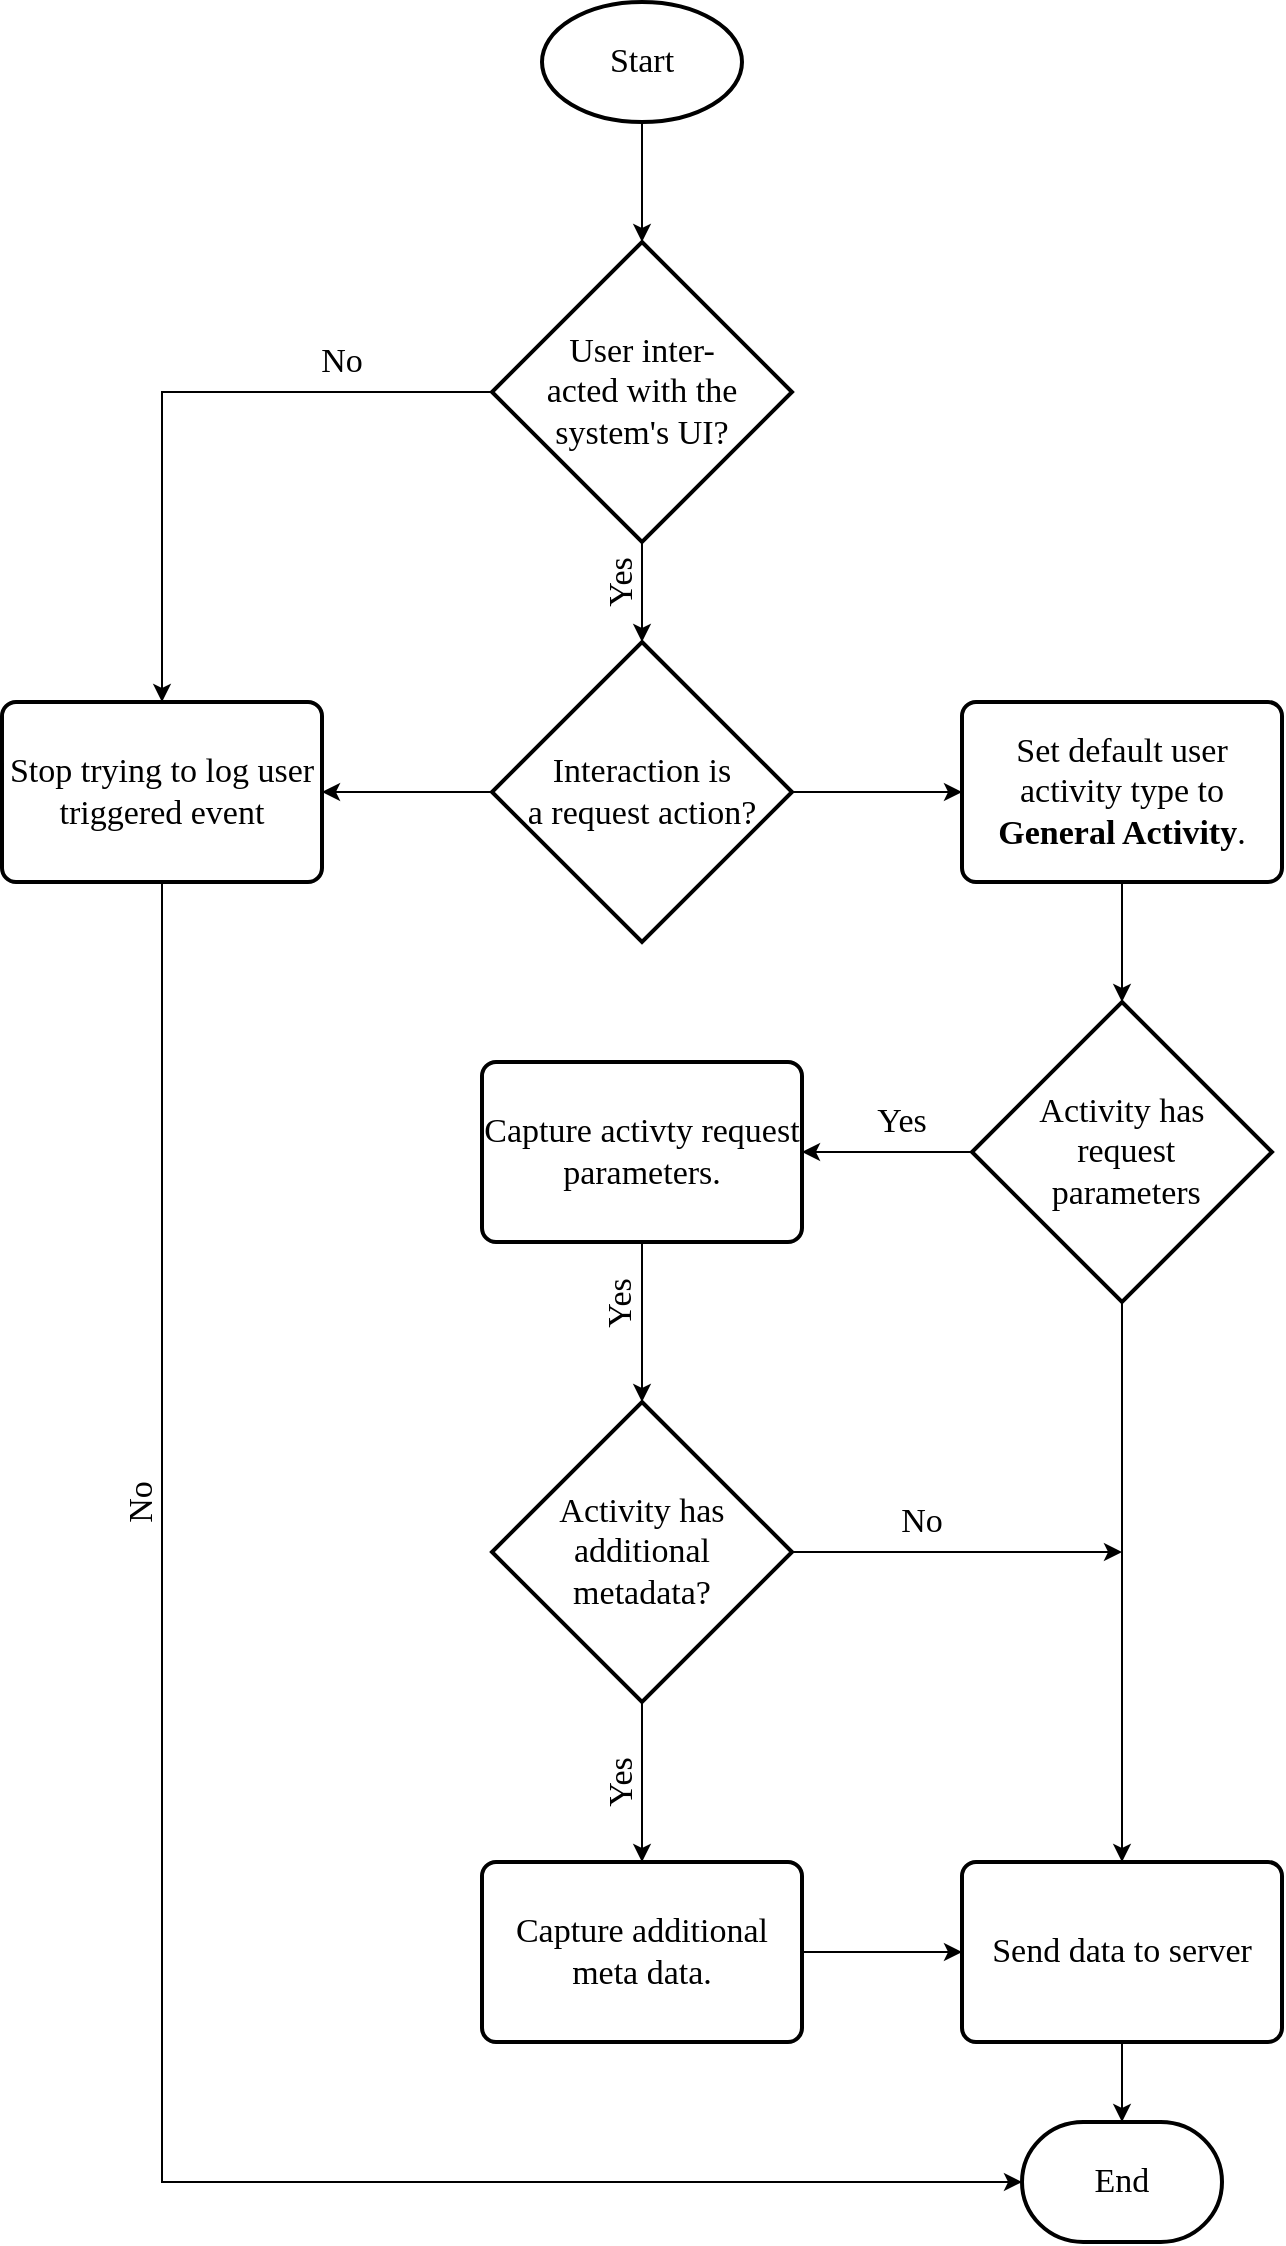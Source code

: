 <mxfile version="19.0.3" type="device"><diagram id="aup2Fgcph3yYs3ryoIUO" name="Page-1"><mxGraphModel dx="1422" dy="865" grid="1" gridSize="10" guides="1" tooltips="1" connect="1" arrows="1" fold="1" page="1" pageScale="1" pageWidth="850" pageHeight="1100" math="0" shadow="0"><root><mxCell id="0"/><mxCell id="1" parent="0"/><mxCell id="-E-NBBlXDqO9fobENhKo-63" style="edgeStyle=orthogonalEdgeStyle;rounded=0;orthogonalLoop=1;jettySize=auto;html=1;exitX=0.5;exitY=1;exitDx=0;exitDy=0;exitPerimeter=0;entryX=0.5;entryY=0;entryDx=0;entryDy=0;entryPerimeter=0;fontFamily=Times New Roman;fontSize=17;" parent="1" source="-E-NBBlXDqO9fobENhKo-4" target="-E-NBBlXDqO9fobENhKo-62" edge="1"><mxGeometry relative="1" as="geometry"/></mxCell><mxCell id="-E-NBBlXDqO9fobENhKo-4" value="Start" style="strokeWidth=2;html=1;shape=mxgraph.flowchart.start_1;whiteSpace=wrap;fontFamily=Times New Roman;fillColor=none;fontSize=17;" parent="1" vertex="1"><mxGeometry x="350" y="20" width="100" height="60" as="geometry"/></mxCell><mxCell id="2POAIzPqyDHcovBYJTeJ-4" style="edgeStyle=orthogonalEdgeStyle;rounded=0;orthogonalLoop=1;jettySize=auto;html=1;exitX=1;exitY=0.5;exitDx=0;exitDy=0;exitPerimeter=0;" parent="1" source="-E-NBBlXDqO9fobENhKo-7" target="-E-NBBlXDqO9fobENhKo-72" edge="1"><mxGeometry relative="1" as="geometry"/></mxCell><mxCell id="2POAIzPqyDHcovBYJTeJ-21" style="edgeStyle=orthogonalEdgeStyle;rounded=0;orthogonalLoop=1;jettySize=auto;html=1;exitX=0;exitY=0.5;exitDx=0;exitDy=0;exitPerimeter=0;entryX=1;entryY=0.5;entryDx=0;entryDy=0;" parent="1" source="-E-NBBlXDqO9fobENhKo-7" target="2POAIzPqyDHcovBYJTeJ-20" edge="1"><mxGeometry relative="1" as="geometry"/></mxCell><mxCell id="-E-NBBlXDqO9fobENhKo-7" value="Interaction is&lt;br&gt;a request action?" style="strokeWidth=2;html=1;shape=mxgraph.flowchart.decision;whiteSpace=wrap;fontFamily=Times New Roman;fillColor=none;fontSize=17;" parent="1" vertex="1"><mxGeometry x="325" y="340" width="150" height="150" as="geometry"/></mxCell><mxCell id="-E-NBBlXDqO9fobENhKo-55" value="No" style="text;html=1;strokeColor=none;fillColor=none;align=center;verticalAlign=middle;whiteSpace=wrap;rounded=0;fontFamily=Times New Roman;rotation=-90;fontSize=17;" parent="1" vertex="1"><mxGeometry x="130" y="760" width="40" height="20" as="geometry"/></mxCell><mxCell id="-E-NBBlXDqO9fobENhKo-64" style="edgeStyle=orthogonalEdgeStyle;rounded=0;orthogonalLoop=1;jettySize=auto;html=1;exitX=0.5;exitY=1;exitDx=0;exitDy=0;exitPerimeter=0;entryX=0.5;entryY=0;entryDx=0;entryDy=0;entryPerimeter=0;fontFamily=Times New Roman;fontSize=17;" parent="1" source="-E-NBBlXDqO9fobENhKo-62" target="-E-NBBlXDqO9fobENhKo-7" edge="1"><mxGeometry relative="1" as="geometry"/></mxCell><mxCell id="2POAIzPqyDHcovBYJTeJ-24" style="edgeStyle=orthogonalEdgeStyle;rounded=0;orthogonalLoop=1;jettySize=auto;html=1;exitX=0;exitY=0.5;exitDx=0;exitDy=0;exitPerimeter=0;entryX=0.5;entryY=0;entryDx=0;entryDy=0;" parent="1" source="-E-NBBlXDqO9fobENhKo-62" target="2POAIzPqyDHcovBYJTeJ-20" edge="1"><mxGeometry relative="1" as="geometry"/></mxCell><mxCell id="-E-NBBlXDqO9fobENhKo-62" value="User inter-&lt;br&gt;acted with the system's UI?" style="strokeWidth=2;html=1;shape=mxgraph.flowchart.decision;whiteSpace=wrap;fontFamily=Times New Roman;fillColor=none;fontSize=17;" parent="1" vertex="1"><mxGeometry x="325" y="140" width="150" height="150" as="geometry"/></mxCell><mxCell id="-E-NBBlXDqO9fobENhKo-68" value="End" style="strokeWidth=2;html=1;shape=mxgraph.flowchart.terminator;whiteSpace=wrap;fillColor=none;fontFamily=Times New Roman;fontSize=17;" parent="1" vertex="1"><mxGeometry x="590" y="1080" width="100" height="60" as="geometry"/></mxCell><mxCell id="2POAIzPqyDHcovBYJTeJ-5" style="edgeStyle=orthogonalEdgeStyle;rounded=0;orthogonalLoop=1;jettySize=auto;html=1;exitX=0.5;exitY=1;exitDx=0;exitDy=0;entryX=0.5;entryY=0;entryDx=0;entryDy=0;entryPerimeter=0;" parent="1" source="-E-NBBlXDqO9fobENhKo-72" target="2POAIzPqyDHcovBYJTeJ-3" edge="1"><mxGeometry relative="1" as="geometry"/></mxCell><mxCell id="-E-NBBlXDqO9fobENhKo-72" value="Set default user activity type to &lt;b&gt;General Activity&lt;/b&gt;." style="rounded=1;whiteSpace=wrap;html=1;absoluteArcSize=1;arcSize=14;strokeWidth=2;fontFamily=Times New Roman;fillColor=none;fontSize=17;" parent="1" vertex="1"><mxGeometry x="560" y="370" width="160" height="90" as="geometry"/></mxCell><mxCell id="2POAIzPqyDHcovBYJTeJ-14" style="edgeStyle=orthogonalEdgeStyle;rounded=0;orthogonalLoop=1;jettySize=auto;html=1;exitX=0.5;exitY=1;exitDx=0;exitDy=0;exitPerimeter=0;entryX=0.5;entryY=0;entryDx=0;entryDy=0;" parent="1" source="-E-NBBlXDqO9fobENhKo-74" target="2POAIzPqyDHcovBYJTeJ-12" edge="1"><mxGeometry relative="1" as="geometry"/></mxCell><mxCell id="2POAIzPqyDHcovBYJTeJ-16" style="edgeStyle=orthogonalEdgeStyle;rounded=0;orthogonalLoop=1;jettySize=auto;html=1;exitX=1;exitY=0.5;exitDx=0;exitDy=0;exitPerimeter=0;" parent="1" source="-E-NBBlXDqO9fobENhKo-74" edge="1"><mxGeometry relative="1" as="geometry"><mxPoint x="640" y="795" as="targetPoint"/></mxGeometry></mxCell><mxCell id="-E-NBBlXDqO9fobENhKo-74" value="Activity has additional &lt;br&gt;metadata?" style="strokeWidth=2;html=1;shape=mxgraph.flowchart.decision;whiteSpace=wrap;fontFamily=Times New Roman;fillColor=none;fontSize=17;" parent="1" vertex="1"><mxGeometry x="325" y="720" width="150" height="150" as="geometry"/></mxCell><mxCell id="2POAIzPqyDHcovBYJTeJ-10" style="edgeStyle=orthogonalEdgeStyle;rounded=0;orthogonalLoop=1;jettySize=auto;html=1;exitX=0.5;exitY=1;exitDx=0;exitDy=0;entryX=0.5;entryY=0;entryDx=0;entryDy=0;entryPerimeter=0;" parent="1" source="-E-NBBlXDqO9fobENhKo-84" target="-E-NBBlXDqO9fobENhKo-74" edge="1"><mxGeometry relative="1" as="geometry"/></mxCell><mxCell id="-E-NBBlXDqO9fobENhKo-84" value="Capture activty request parameters." style="rounded=1;whiteSpace=wrap;html=1;absoluteArcSize=1;arcSize=14;strokeWidth=2;fontFamily=Times New Roman;fillColor=none;fontSize=17;" parent="1" vertex="1"><mxGeometry x="320" y="550" width="160" height="90" as="geometry"/></mxCell><mxCell id="-E-NBBlXDqO9fobENhKo-95" value="Yes" style="text;html=1;strokeColor=none;fillColor=none;align=center;verticalAlign=middle;whiteSpace=wrap;rounded=0;fontFamily=Times New Roman;rotation=-90;fontSize=17;" parent="1" vertex="1"><mxGeometry x="370" y="300" width="40" height="20" as="geometry"/></mxCell><mxCell id="-E-NBBlXDqO9fobENhKo-97" value="Yes" style="text;html=1;strokeColor=none;fillColor=none;align=center;verticalAlign=middle;whiteSpace=wrap;rounded=0;fontFamily=Times New Roman;rotation=-90;fontSize=17;" parent="1" vertex="1"><mxGeometry x="370" y="659.996" width="40" height="21" as="geometry"/></mxCell><mxCell id="-E-NBBlXDqO9fobENhKo-100" value="Yes" style="text;html=1;strokeColor=none;fillColor=none;align=center;verticalAlign=middle;whiteSpace=wrap;rounded=0;fontFamily=Times New Roman;rotation=-90;fontSize=17;" parent="1" vertex="1"><mxGeometry x="370" y="899.999" width="40" height="20" as="geometry"/></mxCell><mxCell id="2POAIzPqyDHcovBYJTeJ-2" value="No" style="text;html=1;strokeColor=none;fillColor=none;align=center;verticalAlign=middle;whiteSpace=wrap;rounded=0;fontFamily=Times New Roman;rotation=0;fontSize=17;" parent="1" vertex="1"><mxGeometry x="230" y="190" width="40" height="20" as="geometry"/></mxCell><mxCell id="2POAIzPqyDHcovBYJTeJ-6" style="edgeStyle=orthogonalEdgeStyle;rounded=0;orthogonalLoop=1;jettySize=auto;html=1;entryX=1;entryY=0.5;entryDx=0;entryDy=0;" parent="1" source="2POAIzPqyDHcovBYJTeJ-3" target="-E-NBBlXDqO9fobENhKo-84" edge="1"><mxGeometry relative="1" as="geometry"/></mxCell><mxCell id="2POAIzPqyDHcovBYJTeJ-9" style="edgeStyle=orthogonalEdgeStyle;rounded=0;orthogonalLoop=1;jettySize=auto;html=1;exitX=0.5;exitY=1;exitDx=0;exitDy=0;exitPerimeter=0;" parent="1" source="2POAIzPqyDHcovBYJTeJ-3" target="2POAIzPqyDHcovBYJTeJ-8" edge="1"><mxGeometry relative="1" as="geometry"/></mxCell><mxCell id="2POAIzPqyDHcovBYJTeJ-3" value="Activity has&lt;br&gt;&amp;nbsp;request&lt;br&gt;&amp;nbsp;parameters" style="strokeWidth=2;html=1;shape=mxgraph.flowchart.decision;whiteSpace=wrap;fontFamily=Times New Roman;fillColor=none;fontSize=17;" parent="1" vertex="1"><mxGeometry x="565" y="520" width="150" height="150" as="geometry"/></mxCell><mxCell id="2POAIzPqyDHcovBYJTeJ-7" value="Yes" style="text;html=1;strokeColor=none;fillColor=none;align=center;verticalAlign=middle;whiteSpace=wrap;rounded=0;fontFamily=Times New Roman;rotation=0;fontSize=17;" parent="1" vertex="1"><mxGeometry x="510" y="570" width="40" height="20" as="geometry"/></mxCell><mxCell id="2POAIzPqyDHcovBYJTeJ-17" style="edgeStyle=orthogonalEdgeStyle;rounded=0;orthogonalLoop=1;jettySize=auto;html=1;exitX=0.5;exitY=1;exitDx=0;exitDy=0;entryX=0.5;entryY=0;entryDx=0;entryDy=0;entryPerimeter=0;" parent="1" source="2POAIzPqyDHcovBYJTeJ-8" target="-E-NBBlXDqO9fobENhKo-68" edge="1"><mxGeometry relative="1" as="geometry"/></mxCell><mxCell id="2POAIzPqyDHcovBYJTeJ-8" value="Send data to server" style="rounded=1;whiteSpace=wrap;html=1;absoluteArcSize=1;arcSize=14;strokeWidth=2;fontFamily=Times New Roman;fillColor=none;fontSize=17;" parent="1" vertex="1"><mxGeometry x="560" y="950" width="160" height="90" as="geometry"/></mxCell><mxCell id="2POAIzPqyDHcovBYJTeJ-13" style="edgeStyle=orthogonalEdgeStyle;rounded=0;orthogonalLoop=1;jettySize=auto;html=1;exitX=1;exitY=0.5;exitDx=0;exitDy=0;entryX=0;entryY=0.5;entryDx=0;entryDy=0;" parent="1" source="2POAIzPqyDHcovBYJTeJ-12" target="2POAIzPqyDHcovBYJTeJ-8" edge="1"><mxGeometry relative="1" as="geometry"/></mxCell><mxCell id="2POAIzPqyDHcovBYJTeJ-12" value="Capture additional meta data." style="rounded=1;whiteSpace=wrap;html=1;absoluteArcSize=1;arcSize=14;strokeWidth=2;fontFamily=Times New Roman;fillColor=none;fontSize=17;" parent="1" vertex="1"><mxGeometry x="320" y="950" width="160" height="90" as="geometry"/></mxCell><mxCell id="2POAIzPqyDHcovBYJTeJ-15" value="No" style="text;html=1;strokeColor=none;fillColor=none;align=center;verticalAlign=middle;whiteSpace=wrap;rounded=0;fontFamily=Times New Roman;rotation=0;fontSize=17;" parent="1" vertex="1"><mxGeometry x="520" y="770" width="40" height="20" as="geometry"/></mxCell><mxCell id="2POAIzPqyDHcovBYJTeJ-22" style="edgeStyle=orthogonalEdgeStyle;rounded=0;orthogonalLoop=1;jettySize=auto;html=1;exitX=0.5;exitY=1;exitDx=0;exitDy=0;entryX=0;entryY=0.5;entryDx=0;entryDy=0;entryPerimeter=0;" parent="1" source="2POAIzPqyDHcovBYJTeJ-20" target="-E-NBBlXDqO9fobENhKo-68" edge="1"><mxGeometry relative="1" as="geometry"/></mxCell><mxCell id="2POAIzPqyDHcovBYJTeJ-20" value="Stop trying to log user triggered event" style="rounded=1;whiteSpace=wrap;html=1;absoluteArcSize=1;arcSize=14;strokeWidth=2;fontFamily=Times New Roman;fillColor=none;fontSize=17;" parent="1" vertex="1"><mxGeometry x="80" y="370" width="160" height="90" as="geometry"/></mxCell></root></mxGraphModel></diagram></mxfile>
